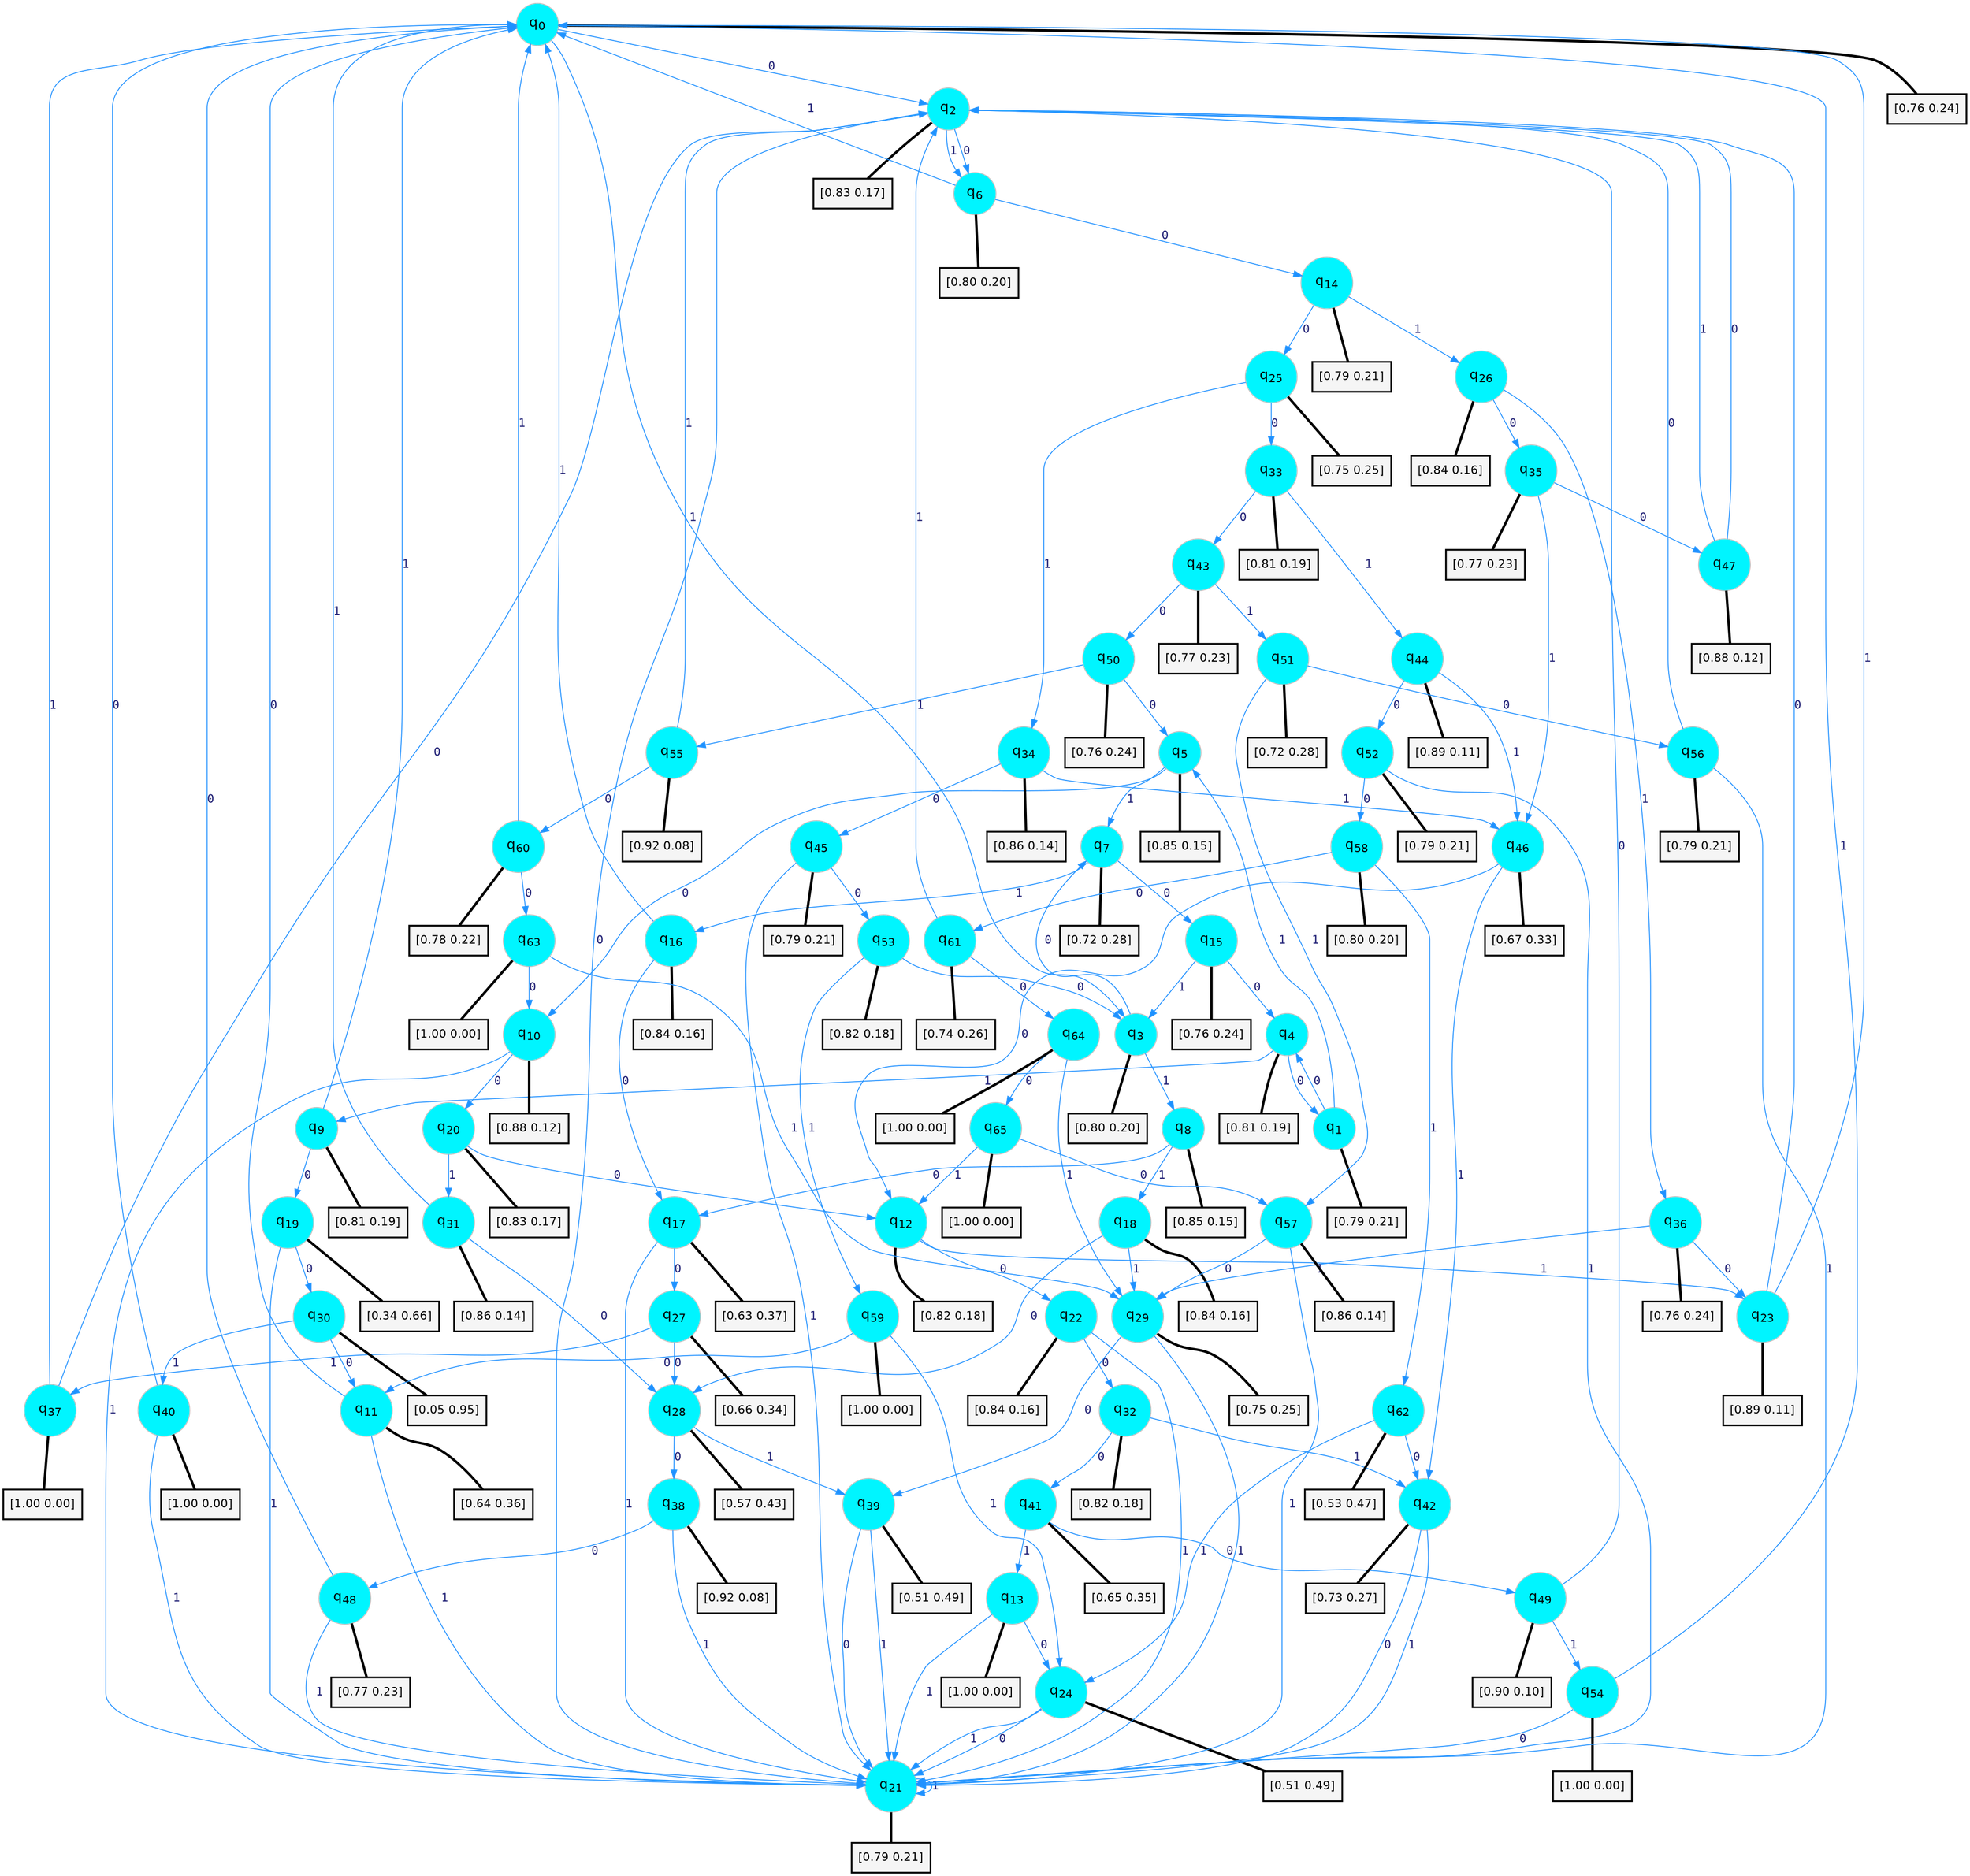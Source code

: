 digraph G {
graph [
bgcolor=transparent, dpi=300, rankdir=TD, size="40,25"];
node [
color=gray, fillcolor=turquoise1, fontcolor=black, fontname=Helvetica, fontsize=16, fontweight=bold, shape=circle, style=filled];
edge [
arrowsize=1, color=dodgerblue1, fontcolor=midnightblue, fontname=courier, fontweight=bold, penwidth=1, style=solid, weight=20];
0[label=<q<SUB>0</SUB>>];
1[label=<q<SUB>1</SUB>>];
2[label=<q<SUB>2</SUB>>];
3[label=<q<SUB>3</SUB>>];
4[label=<q<SUB>4</SUB>>];
5[label=<q<SUB>5</SUB>>];
6[label=<q<SUB>6</SUB>>];
7[label=<q<SUB>7</SUB>>];
8[label=<q<SUB>8</SUB>>];
9[label=<q<SUB>9</SUB>>];
10[label=<q<SUB>10</SUB>>];
11[label=<q<SUB>11</SUB>>];
12[label=<q<SUB>12</SUB>>];
13[label=<q<SUB>13</SUB>>];
14[label=<q<SUB>14</SUB>>];
15[label=<q<SUB>15</SUB>>];
16[label=<q<SUB>16</SUB>>];
17[label=<q<SUB>17</SUB>>];
18[label=<q<SUB>18</SUB>>];
19[label=<q<SUB>19</SUB>>];
20[label=<q<SUB>20</SUB>>];
21[label=<q<SUB>21</SUB>>];
22[label=<q<SUB>22</SUB>>];
23[label=<q<SUB>23</SUB>>];
24[label=<q<SUB>24</SUB>>];
25[label=<q<SUB>25</SUB>>];
26[label=<q<SUB>26</SUB>>];
27[label=<q<SUB>27</SUB>>];
28[label=<q<SUB>28</SUB>>];
29[label=<q<SUB>29</SUB>>];
30[label=<q<SUB>30</SUB>>];
31[label=<q<SUB>31</SUB>>];
32[label=<q<SUB>32</SUB>>];
33[label=<q<SUB>33</SUB>>];
34[label=<q<SUB>34</SUB>>];
35[label=<q<SUB>35</SUB>>];
36[label=<q<SUB>36</SUB>>];
37[label=<q<SUB>37</SUB>>];
38[label=<q<SUB>38</SUB>>];
39[label=<q<SUB>39</SUB>>];
40[label=<q<SUB>40</SUB>>];
41[label=<q<SUB>41</SUB>>];
42[label=<q<SUB>42</SUB>>];
43[label=<q<SUB>43</SUB>>];
44[label=<q<SUB>44</SUB>>];
45[label=<q<SUB>45</SUB>>];
46[label=<q<SUB>46</SUB>>];
47[label=<q<SUB>47</SUB>>];
48[label=<q<SUB>48</SUB>>];
49[label=<q<SUB>49</SUB>>];
50[label=<q<SUB>50</SUB>>];
51[label=<q<SUB>51</SUB>>];
52[label=<q<SUB>52</SUB>>];
53[label=<q<SUB>53</SUB>>];
54[label=<q<SUB>54</SUB>>];
55[label=<q<SUB>55</SUB>>];
56[label=<q<SUB>56</SUB>>];
57[label=<q<SUB>57</SUB>>];
58[label=<q<SUB>58</SUB>>];
59[label=<q<SUB>59</SUB>>];
60[label=<q<SUB>60</SUB>>];
61[label=<q<SUB>61</SUB>>];
62[label=<q<SUB>62</SUB>>];
63[label=<q<SUB>63</SUB>>];
64[label=<q<SUB>64</SUB>>];
65[label=<q<SUB>65</SUB>>];
66[label="[0.76 0.24]", shape=box,fontcolor=black, fontname=Helvetica, fontsize=14, penwidth=2, fillcolor=whitesmoke,color=black];
67[label="[0.79 0.21]", shape=box,fontcolor=black, fontname=Helvetica, fontsize=14, penwidth=2, fillcolor=whitesmoke,color=black];
68[label="[0.83 0.17]", shape=box,fontcolor=black, fontname=Helvetica, fontsize=14, penwidth=2, fillcolor=whitesmoke,color=black];
69[label="[0.80 0.20]", shape=box,fontcolor=black, fontname=Helvetica, fontsize=14, penwidth=2, fillcolor=whitesmoke,color=black];
70[label="[0.81 0.19]", shape=box,fontcolor=black, fontname=Helvetica, fontsize=14, penwidth=2, fillcolor=whitesmoke,color=black];
71[label="[0.85 0.15]", shape=box,fontcolor=black, fontname=Helvetica, fontsize=14, penwidth=2, fillcolor=whitesmoke,color=black];
72[label="[0.80 0.20]", shape=box,fontcolor=black, fontname=Helvetica, fontsize=14, penwidth=2, fillcolor=whitesmoke,color=black];
73[label="[0.72 0.28]", shape=box,fontcolor=black, fontname=Helvetica, fontsize=14, penwidth=2, fillcolor=whitesmoke,color=black];
74[label="[0.85 0.15]", shape=box,fontcolor=black, fontname=Helvetica, fontsize=14, penwidth=2, fillcolor=whitesmoke,color=black];
75[label="[0.81 0.19]", shape=box,fontcolor=black, fontname=Helvetica, fontsize=14, penwidth=2, fillcolor=whitesmoke,color=black];
76[label="[0.88 0.12]", shape=box,fontcolor=black, fontname=Helvetica, fontsize=14, penwidth=2, fillcolor=whitesmoke,color=black];
77[label="[0.64 0.36]", shape=box,fontcolor=black, fontname=Helvetica, fontsize=14, penwidth=2, fillcolor=whitesmoke,color=black];
78[label="[0.82 0.18]", shape=box,fontcolor=black, fontname=Helvetica, fontsize=14, penwidth=2, fillcolor=whitesmoke,color=black];
79[label="[1.00 0.00]", shape=box,fontcolor=black, fontname=Helvetica, fontsize=14, penwidth=2, fillcolor=whitesmoke,color=black];
80[label="[0.79 0.21]", shape=box,fontcolor=black, fontname=Helvetica, fontsize=14, penwidth=2, fillcolor=whitesmoke,color=black];
81[label="[0.76 0.24]", shape=box,fontcolor=black, fontname=Helvetica, fontsize=14, penwidth=2, fillcolor=whitesmoke,color=black];
82[label="[0.84 0.16]", shape=box,fontcolor=black, fontname=Helvetica, fontsize=14, penwidth=2, fillcolor=whitesmoke,color=black];
83[label="[0.63 0.37]", shape=box,fontcolor=black, fontname=Helvetica, fontsize=14, penwidth=2, fillcolor=whitesmoke,color=black];
84[label="[0.84 0.16]", shape=box,fontcolor=black, fontname=Helvetica, fontsize=14, penwidth=2, fillcolor=whitesmoke,color=black];
85[label="[0.34 0.66]", shape=box,fontcolor=black, fontname=Helvetica, fontsize=14, penwidth=2, fillcolor=whitesmoke,color=black];
86[label="[0.83 0.17]", shape=box,fontcolor=black, fontname=Helvetica, fontsize=14, penwidth=2, fillcolor=whitesmoke,color=black];
87[label="[0.79 0.21]", shape=box,fontcolor=black, fontname=Helvetica, fontsize=14, penwidth=2, fillcolor=whitesmoke,color=black];
88[label="[0.84 0.16]", shape=box,fontcolor=black, fontname=Helvetica, fontsize=14, penwidth=2, fillcolor=whitesmoke,color=black];
89[label="[0.89 0.11]", shape=box,fontcolor=black, fontname=Helvetica, fontsize=14, penwidth=2, fillcolor=whitesmoke,color=black];
90[label="[0.51 0.49]", shape=box,fontcolor=black, fontname=Helvetica, fontsize=14, penwidth=2, fillcolor=whitesmoke,color=black];
91[label="[0.75 0.25]", shape=box,fontcolor=black, fontname=Helvetica, fontsize=14, penwidth=2, fillcolor=whitesmoke,color=black];
92[label="[0.84 0.16]", shape=box,fontcolor=black, fontname=Helvetica, fontsize=14, penwidth=2, fillcolor=whitesmoke,color=black];
93[label="[0.66 0.34]", shape=box,fontcolor=black, fontname=Helvetica, fontsize=14, penwidth=2, fillcolor=whitesmoke,color=black];
94[label="[0.57 0.43]", shape=box,fontcolor=black, fontname=Helvetica, fontsize=14, penwidth=2, fillcolor=whitesmoke,color=black];
95[label="[0.75 0.25]", shape=box,fontcolor=black, fontname=Helvetica, fontsize=14, penwidth=2, fillcolor=whitesmoke,color=black];
96[label="[0.05 0.95]", shape=box,fontcolor=black, fontname=Helvetica, fontsize=14, penwidth=2, fillcolor=whitesmoke,color=black];
97[label="[0.86 0.14]", shape=box,fontcolor=black, fontname=Helvetica, fontsize=14, penwidth=2, fillcolor=whitesmoke,color=black];
98[label="[0.82 0.18]", shape=box,fontcolor=black, fontname=Helvetica, fontsize=14, penwidth=2, fillcolor=whitesmoke,color=black];
99[label="[0.81 0.19]", shape=box,fontcolor=black, fontname=Helvetica, fontsize=14, penwidth=2, fillcolor=whitesmoke,color=black];
100[label="[0.86 0.14]", shape=box,fontcolor=black, fontname=Helvetica, fontsize=14, penwidth=2, fillcolor=whitesmoke,color=black];
101[label="[0.77 0.23]", shape=box,fontcolor=black, fontname=Helvetica, fontsize=14, penwidth=2, fillcolor=whitesmoke,color=black];
102[label="[0.76 0.24]", shape=box,fontcolor=black, fontname=Helvetica, fontsize=14, penwidth=2, fillcolor=whitesmoke,color=black];
103[label="[1.00 0.00]", shape=box,fontcolor=black, fontname=Helvetica, fontsize=14, penwidth=2, fillcolor=whitesmoke,color=black];
104[label="[0.92 0.08]", shape=box,fontcolor=black, fontname=Helvetica, fontsize=14, penwidth=2, fillcolor=whitesmoke,color=black];
105[label="[0.51 0.49]", shape=box,fontcolor=black, fontname=Helvetica, fontsize=14, penwidth=2, fillcolor=whitesmoke,color=black];
106[label="[1.00 0.00]", shape=box,fontcolor=black, fontname=Helvetica, fontsize=14, penwidth=2, fillcolor=whitesmoke,color=black];
107[label="[0.65 0.35]", shape=box,fontcolor=black, fontname=Helvetica, fontsize=14, penwidth=2, fillcolor=whitesmoke,color=black];
108[label="[0.73 0.27]", shape=box,fontcolor=black, fontname=Helvetica, fontsize=14, penwidth=2, fillcolor=whitesmoke,color=black];
109[label="[0.77 0.23]", shape=box,fontcolor=black, fontname=Helvetica, fontsize=14, penwidth=2, fillcolor=whitesmoke,color=black];
110[label="[0.89 0.11]", shape=box,fontcolor=black, fontname=Helvetica, fontsize=14, penwidth=2, fillcolor=whitesmoke,color=black];
111[label="[0.79 0.21]", shape=box,fontcolor=black, fontname=Helvetica, fontsize=14, penwidth=2, fillcolor=whitesmoke,color=black];
112[label="[0.67 0.33]", shape=box,fontcolor=black, fontname=Helvetica, fontsize=14, penwidth=2, fillcolor=whitesmoke,color=black];
113[label="[0.88 0.12]", shape=box,fontcolor=black, fontname=Helvetica, fontsize=14, penwidth=2, fillcolor=whitesmoke,color=black];
114[label="[0.77 0.23]", shape=box,fontcolor=black, fontname=Helvetica, fontsize=14, penwidth=2, fillcolor=whitesmoke,color=black];
115[label="[0.90 0.10]", shape=box,fontcolor=black, fontname=Helvetica, fontsize=14, penwidth=2, fillcolor=whitesmoke,color=black];
116[label="[0.76 0.24]", shape=box,fontcolor=black, fontname=Helvetica, fontsize=14, penwidth=2, fillcolor=whitesmoke,color=black];
117[label="[0.72 0.28]", shape=box,fontcolor=black, fontname=Helvetica, fontsize=14, penwidth=2, fillcolor=whitesmoke,color=black];
118[label="[0.79 0.21]", shape=box,fontcolor=black, fontname=Helvetica, fontsize=14, penwidth=2, fillcolor=whitesmoke,color=black];
119[label="[0.82 0.18]", shape=box,fontcolor=black, fontname=Helvetica, fontsize=14, penwidth=2, fillcolor=whitesmoke,color=black];
120[label="[1.00 0.00]", shape=box,fontcolor=black, fontname=Helvetica, fontsize=14, penwidth=2, fillcolor=whitesmoke,color=black];
121[label="[0.92 0.08]", shape=box,fontcolor=black, fontname=Helvetica, fontsize=14, penwidth=2, fillcolor=whitesmoke,color=black];
122[label="[0.79 0.21]", shape=box,fontcolor=black, fontname=Helvetica, fontsize=14, penwidth=2, fillcolor=whitesmoke,color=black];
123[label="[0.86 0.14]", shape=box,fontcolor=black, fontname=Helvetica, fontsize=14, penwidth=2, fillcolor=whitesmoke,color=black];
124[label="[0.80 0.20]", shape=box,fontcolor=black, fontname=Helvetica, fontsize=14, penwidth=2, fillcolor=whitesmoke,color=black];
125[label="[1.00 0.00]", shape=box,fontcolor=black, fontname=Helvetica, fontsize=14, penwidth=2, fillcolor=whitesmoke,color=black];
126[label="[0.78 0.22]", shape=box,fontcolor=black, fontname=Helvetica, fontsize=14, penwidth=2, fillcolor=whitesmoke,color=black];
127[label="[0.74 0.26]", shape=box,fontcolor=black, fontname=Helvetica, fontsize=14, penwidth=2, fillcolor=whitesmoke,color=black];
128[label="[0.53 0.47]", shape=box,fontcolor=black, fontname=Helvetica, fontsize=14, penwidth=2, fillcolor=whitesmoke,color=black];
129[label="[1.00 0.00]", shape=box,fontcolor=black, fontname=Helvetica, fontsize=14, penwidth=2, fillcolor=whitesmoke,color=black];
130[label="[1.00 0.00]", shape=box,fontcolor=black, fontname=Helvetica, fontsize=14, penwidth=2, fillcolor=whitesmoke,color=black];
131[label="[1.00 0.00]", shape=box,fontcolor=black, fontname=Helvetica, fontsize=14, penwidth=2, fillcolor=whitesmoke,color=black];
0->2 [label=0];
0->3 [label=1];
0->66 [arrowhead=none, penwidth=3,color=black];
1->4 [label=0];
1->5 [label=1];
1->67 [arrowhead=none, penwidth=3,color=black];
2->6 [label=0];
2->6 [label=1];
2->68 [arrowhead=none, penwidth=3,color=black];
3->7 [label=0];
3->8 [label=1];
3->69 [arrowhead=none, penwidth=3,color=black];
4->1 [label=0];
4->9 [label=1];
4->70 [arrowhead=none, penwidth=3,color=black];
5->10 [label=0];
5->7 [label=1];
5->71 [arrowhead=none, penwidth=3,color=black];
6->14 [label=0];
6->0 [label=1];
6->72 [arrowhead=none, penwidth=3,color=black];
7->15 [label=0];
7->16 [label=1];
7->73 [arrowhead=none, penwidth=3,color=black];
8->17 [label=0];
8->18 [label=1];
8->74 [arrowhead=none, penwidth=3,color=black];
9->19 [label=0];
9->0 [label=1];
9->75 [arrowhead=none, penwidth=3,color=black];
10->20 [label=0];
10->21 [label=1];
10->76 [arrowhead=none, penwidth=3,color=black];
11->0 [label=0];
11->21 [label=1];
11->77 [arrowhead=none, penwidth=3,color=black];
12->22 [label=0];
12->23 [label=1];
12->78 [arrowhead=none, penwidth=3,color=black];
13->24 [label=0];
13->21 [label=1];
13->79 [arrowhead=none, penwidth=3,color=black];
14->25 [label=0];
14->26 [label=1];
14->80 [arrowhead=none, penwidth=3,color=black];
15->4 [label=0];
15->3 [label=1];
15->81 [arrowhead=none, penwidth=3,color=black];
16->17 [label=0];
16->0 [label=1];
16->82 [arrowhead=none, penwidth=3,color=black];
17->27 [label=0];
17->21 [label=1];
17->83 [arrowhead=none, penwidth=3,color=black];
18->28 [label=0];
18->29 [label=1];
18->84 [arrowhead=none, penwidth=3,color=black];
19->30 [label=0];
19->21 [label=1];
19->85 [arrowhead=none, penwidth=3,color=black];
20->12 [label=0];
20->31 [label=1];
20->86 [arrowhead=none, penwidth=3,color=black];
21->2 [label=0];
21->21 [label=1];
21->87 [arrowhead=none, penwidth=3,color=black];
22->32 [label=0];
22->21 [label=1];
22->88 [arrowhead=none, penwidth=3,color=black];
23->2 [label=0];
23->0 [label=1];
23->89 [arrowhead=none, penwidth=3,color=black];
24->21 [label=0];
24->21 [label=1];
24->90 [arrowhead=none, penwidth=3,color=black];
25->33 [label=0];
25->34 [label=1];
25->91 [arrowhead=none, penwidth=3,color=black];
26->35 [label=0];
26->36 [label=1];
26->92 [arrowhead=none, penwidth=3,color=black];
27->28 [label=0];
27->37 [label=1];
27->93 [arrowhead=none, penwidth=3,color=black];
28->38 [label=0];
28->39 [label=1];
28->94 [arrowhead=none, penwidth=3,color=black];
29->39 [label=0];
29->21 [label=1];
29->95 [arrowhead=none, penwidth=3,color=black];
30->11 [label=0];
30->40 [label=1];
30->96 [arrowhead=none, penwidth=3,color=black];
31->28 [label=0];
31->0 [label=1];
31->97 [arrowhead=none, penwidth=3,color=black];
32->41 [label=0];
32->42 [label=1];
32->98 [arrowhead=none, penwidth=3,color=black];
33->43 [label=0];
33->44 [label=1];
33->99 [arrowhead=none, penwidth=3,color=black];
34->45 [label=0];
34->46 [label=1];
34->100 [arrowhead=none, penwidth=3,color=black];
35->47 [label=0];
35->46 [label=1];
35->101 [arrowhead=none, penwidth=3,color=black];
36->23 [label=0];
36->29 [label=1];
36->102 [arrowhead=none, penwidth=3,color=black];
37->2 [label=0];
37->0 [label=1];
37->103 [arrowhead=none, penwidth=3,color=black];
38->48 [label=0];
38->21 [label=1];
38->104 [arrowhead=none, penwidth=3,color=black];
39->21 [label=0];
39->21 [label=1];
39->105 [arrowhead=none, penwidth=3,color=black];
40->0 [label=0];
40->21 [label=1];
40->106 [arrowhead=none, penwidth=3,color=black];
41->49 [label=0];
41->13 [label=1];
41->107 [arrowhead=none, penwidth=3,color=black];
42->21 [label=0];
42->21 [label=1];
42->108 [arrowhead=none, penwidth=3,color=black];
43->50 [label=0];
43->51 [label=1];
43->109 [arrowhead=none, penwidth=3,color=black];
44->52 [label=0];
44->46 [label=1];
44->110 [arrowhead=none, penwidth=3,color=black];
45->53 [label=0];
45->21 [label=1];
45->111 [arrowhead=none, penwidth=3,color=black];
46->12 [label=0];
46->42 [label=1];
46->112 [arrowhead=none, penwidth=3,color=black];
47->2 [label=0];
47->2 [label=1];
47->113 [arrowhead=none, penwidth=3,color=black];
48->0 [label=0];
48->21 [label=1];
48->114 [arrowhead=none, penwidth=3,color=black];
49->2 [label=0];
49->54 [label=1];
49->115 [arrowhead=none, penwidth=3,color=black];
50->5 [label=0];
50->55 [label=1];
50->116 [arrowhead=none, penwidth=3,color=black];
51->56 [label=0];
51->57 [label=1];
51->117 [arrowhead=none, penwidth=3,color=black];
52->58 [label=0];
52->21 [label=1];
52->118 [arrowhead=none, penwidth=3,color=black];
53->3 [label=0];
53->59 [label=1];
53->119 [arrowhead=none, penwidth=3,color=black];
54->21 [label=0];
54->0 [label=1];
54->120 [arrowhead=none, penwidth=3,color=black];
55->60 [label=0];
55->2 [label=1];
55->121 [arrowhead=none, penwidth=3,color=black];
56->2 [label=0];
56->21 [label=1];
56->122 [arrowhead=none, penwidth=3,color=black];
57->29 [label=0];
57->21 [label=1];
57->123 [arrowhead=none, penwidth=3,color=black];
58->61 [label=0];
58->62 [label=1];
58->124 [arrowhead=none, penwidth=3,color=black];
59->11 [label=0];
59->24 [label=1];
59->125 [arrowhead=none, penwidth=3,color=black];
60->63 [label=0];
60->0 [label=1];
60->126 [arrowhead=none, penwidth=3,color=black];
61->64 [label=0];
61->2 [label=1];
61->127 [arrowhead=none, penwidth=3,color=black];
62->42 [label=0];
62->24 [label=1];
62->128 [arrowhead=none, penwidth=3,color=black];
63->10 [label=0];
63->29 [label=1];
63->129 [arrowhead=none, penwidth=3,color=black];
64->65 [label=0];
64->29 [label=1];
64->130 [arrowhead=none, penwidth=3,color=black];
65->57 [label=0];
65->12 [label=1];
65->131 [arrowhead=none, penwidth=3,color=black];
}
